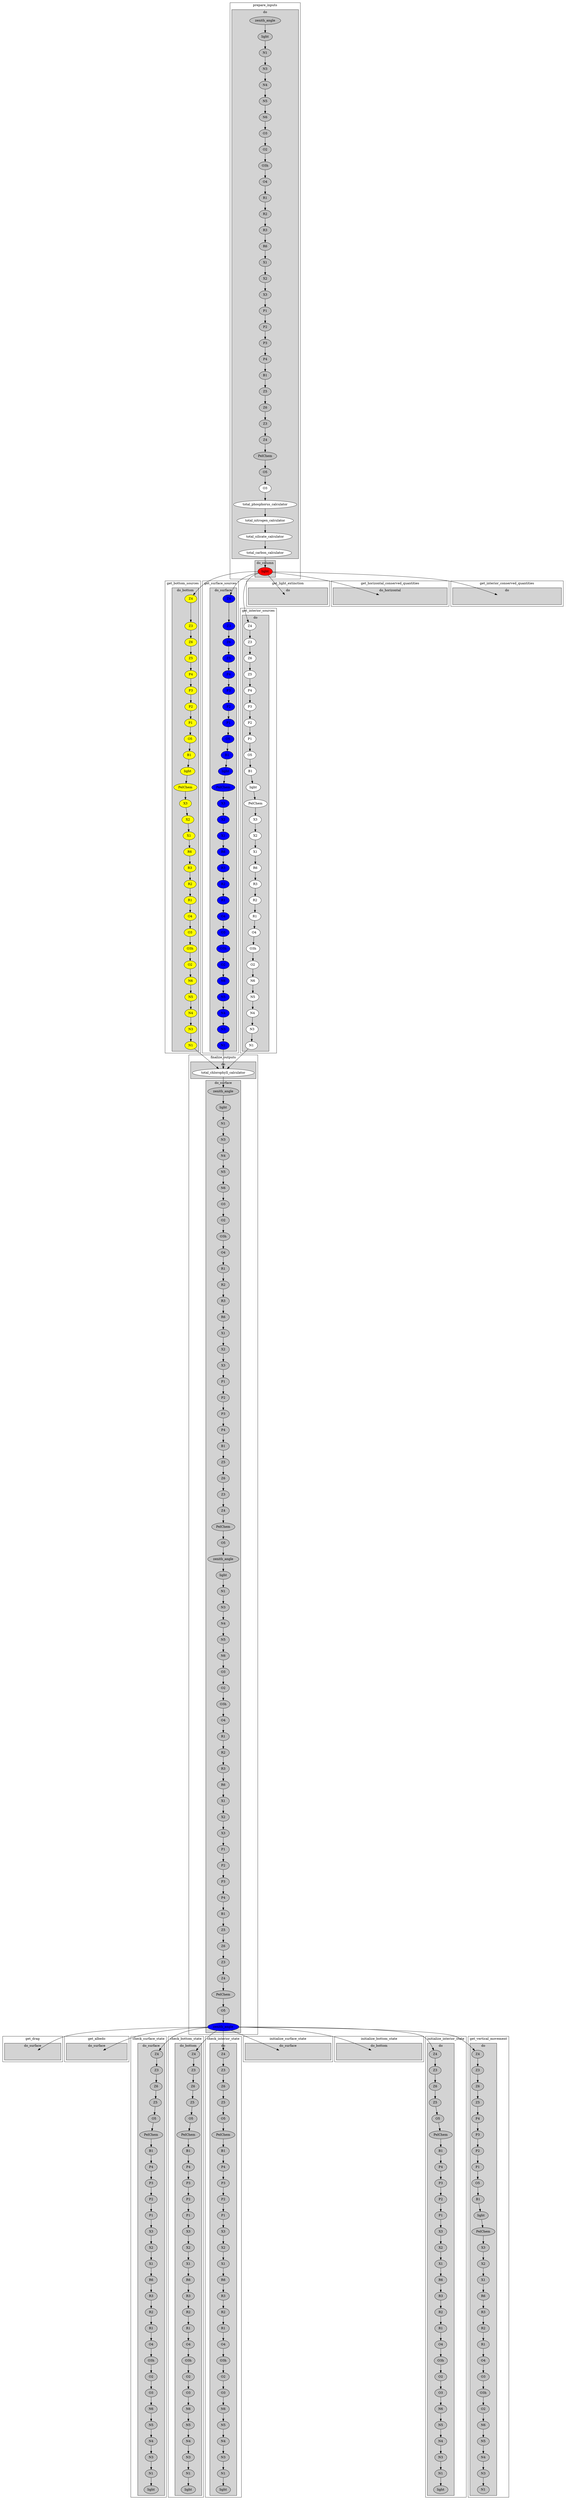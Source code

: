 digraph {
  subgraph "clusterprepare_inputs" {
    label="prepare_inputs";
  subgraph "clusterprepare_inputs:1" {
    label="do";style=filled;
    node [color=black,style=filled];
    "/zenith_angle:get_light_extinction" [label="zenith_angle",fillcolor=grey];
    "/light:get_light_extinction" [label="light",fillcolor=grey];
    "/N1:get_light_extinction" [label="N1",fillcolor=grey];
    "/N3:get_light_extinction" [label="N3",fillcolor=grey];
    "/N4:get_light_extinction" [label="N4",fillcolor=grey];
    "/N5:get_light_extinction" [label="N5",fillcolor=grey];
    "/N6:get_light_extinction" [label="N6",fillcolor=grey];
    "/O3:get_light_extinction" [label="O3",fillcolor=grey];
    "/O2:get_light_extinction" [label="O2",fillcolor=grey];
    "/O3h:get_light_extinction" [label="O3h",fillcolor=grey];
    "/O4:get_light_extinction" [label="O4",fillcolor=grey];
    "/R1:get_light_extinction" [label="R1",fillcolor=grey];
    "/R2:get_light_extinction" [label="R2",fillcolor=grey];
    "/R3:get_light_extinction" [label="R3",fillcolor=grey];
    "/R6:get_light_extinction" [label="R6",fillcolor=grey];
    "/X1:get_light_extinction" [label="X1",fillcolor=grey];
    "/X2:get_light_extinction" [label="X2",fillcolor=grey];
    "/X3:get_light_extinction" [label="X3",fillcolor=grey];
    "/P1:get_light_extinction" [label="P1",fillcolor=grey];
    "/P2:get_light_extinction" [label="P2",fillcolor=grey];
    "/P3:get_light_extinction" [label="P3",fillcolor=grey];
    "/P4:get_light_extinction" [label="P4",fillcolor=grey];
    "/B1:get_light_extinction" [label="B1",fillcolor=grey];
    "/Z5:get_light_extinction" [label="Z5",fillcolor=grey];
    "/Z6:get_light_extinction" [label="Z6",fillcolor=grey];
    "/Z3:get_light_extinction" [label="Z3",fillcolor=grey];
    "/Z4:get_light_extinction" [label="Z4",fillcolor=grey];
    "/PelChem:get_light_extinction" [label="PelChem",fillcolor=grey];
    "/O5:get_light_extinction" [label="O5",fillcolor=grey];
    "/O3:do" [label="O3",fillcolor=white];
    "/total_phosphorus_calculator:do" [label="total_phosphorus_calculator",fillcolor=white];
    "/total_nitrogen_calculator:do" [label="total_nitrogen_calculator",fillcolor=white];
    "/total_silicate_calculator:do" [label="total_silicate_calculator",fillcolor=white];
    "/total_carbon_calculator:do" [label="total_carbon_calculator",fillcolor=white];
    "/zenith_angle:get_light_extinction" -> "/light:get_light_extinction";
    "/light:get_light_extinction" -> "/N1:get_light_extinction";
    "/N1:get_light_extinction" -> "/N3:get_light_extinction";
    "/N3:get_light_extinction" -> "/N4:get_light_extinction";
    "/N4:get_light_extinction" -> "/N5:get_light_extinction";
    "/N5:get_light_extinction" -> "/N6:get_light_extinction";
    "/N6:get_light_extinction" -> "/O3:get_light_extinction";
    "/O3:get_light_extinction" -> "/O2:get_light_extinction";
    "/O2:get_light_extinction" -> "/O3h:get_light_extinction";
    "/O3h:get_light_extinction" -> "/O4:get_light_extinction";
    "/O4:get_light_extinction" -> "/R1:get_light_extinction";
    "/R1:get_light_extinction" -> "/R2:get_light_extinction";
    "/R2:get_light_extinction" -> "/R3:get_light_extinction";
    "/R3:get_light_extinction" -> "/R6:get_light_extinction";
    "/R6:get_light_extinction" -> "/X1:get_light_extinction";
    "/X1:get_light_extinction" -> "/X2:get_light_extinction";
    "/X2:get_light_extinction" -> "/X3:get_light_extinction";
    "/X3:get_light_extinction" -> "/P1:get_light_extinction";
    "/P1:get_light_extinction" -> "/P2:get_light_extinction";
    "/P2:get_light_extinction" -> "/P3:get_light_extinction";
    "/P3:get_light_extinction" -> "/P4:get_light_extinction";
    "/P4:get_light_extinction" -> "/B1:get_light_extinction";
    "/B1:get_light_extinction" -> "/Z5:get_light_extinction";
    "/Z5:get_light_extinction" -> "/Z6:get_light_extinction";
    "/Z6:get_light_extinction" -> "/Z3:get_light_extinction";
    "/Z3:get_light_extinction" -> "/Z4:get_light_extinction";
    "/Z4:get_light_extinction" -> "/PelChem:get_light_extinction";
    "/PelChem:get_light_extinction" -> "/O5:get_light_extinction";
    "/O5:get_light_extinction" -> "/O3:do";
    "/O3:do" -> "/total_phosphorus_calculator:do";
    "/total_phosphorus_calculator:do" -> "/total_nitrogen_calculator:do";
    "/total_nitrogen_calculator:do" -> "/total_silicate_calculator:do";
    "/total_silicate_calculator:do" -> "/total_carbon_calculator:do";
  }
  subgraph "clusterprepare_inputs:2" {
    label="do_column";style=filled;
    node [color=black,style=filled];
    "/light:do_column" [label="light",fillcolor=red];
  }
    "/total_carbon_calculator:do" -> "/light:do_column";
  }
  subgraph "clusterget_bottom_sources" {
    label="get_bottom_sources";
  subgraph "clusterget_bottom_sources:1" {
    label="do_bottom";style=filled;
    node [color=black,style=filled];
    "/Z4:do_bottom" [label="Z4",fillcolor=yellow];
    "/Z3:do_bottom" [label="Z3",fillcolor=yellow];
    "/Z6:do_bottom" [label="Z6",fillcolor=yellow];
    "/Z5:do_bottom" [label="Z5",fillcolor=yellow];
    "/P4:do_bottom" [label="P4",fillcolor=yellow];
    "/P3:do_bottom" [label="P3",fillcolor=yellow];
    "/P2:do_bottom" [label="P2",fillcolor=yellow];
    "/P1:do_bottom" [label="P1",fillcolor=yellow];
    "/O5:do_bottom" [label="O5",fillcolor=yellow];
    "/B1:do_bottom" [label="B1",fillcolor=yellow];
    "/light:do_bottom" [label="light",fillcolor=yellow];
    "/PelChem:do_bottom" [label="PelChem",fillcolor=yellow];
    "/X3:do_bottom" [label="X3",fillcolor=yellow];
    "/X2:do_bottom" [label="X2",fillcolor=yellow];
    "/X1:do_bottom" [label="X1",fillcolor=yellow];
    "/R6:do_bottom" [label="R6",fillcolor=yellow];
    "/R3:do_bottom" [label="R3",fillcolor=yellow];
    "/R2:do_bottom" [label="R2",fillcolor=yellow];
    "/R1:do_bottom" [label="R1",fillcolor=yellow];
    "/O4:do_bottom" [label="O4",fillcolor=yellow];
    "/O3:do_bottom" [label="O3",fillcolor=yellow];
    "/O3h:do_bottom" [label="O3h",fillcolor=yellow];
    "/O2:do_bottom" [label="O2",fillcolor=yellow];
    "/N6:do_bottom" [label="N6",fillcolor=yellow];
    "/N5:do_bottom" [label="N5",fillcolor=yellow];
    "/N4:do_bottom" [label="N4",fillcolor=yellow];
    "/N3:do_bottom" [label="N3",fillcolor=yellow];
    "/N1:do_bottom" [label="N1",fillcolor=yellow];
    "/Z4:do_bottom" -> "/Z3:do_bottom";
    "/Z3:do_bottom" -> "/Z6:do_bottom";
    "/Z6:do_bottom" -> "/Z5:do_bottom";
    "/Z5:do_bottom" -> "/P4:do_bottom";
    "/P4:do_bottom" -> "/P3:do_bottom";
    "/P3:do_bottom" -> "/P2:do_bottom";
    "/P2:do_bottom" -> "/P1:do_bottom";
    "/P1:do_bottom" -> "/O5:do_bottom";
    "/O5:do_bottom" -> "/B1:do_bottom";
    "/B1:do_bottom" -> "/light:do_bottom";
    "/light:do_bottom" -> "/PelChem:do_bottom";
    "/PelChem:do_bottom" -> "/X3:do_bottom";
    "/X3:do_bottom" -> "/X2:do_bottom";
    "/X2:do_bottom" -> "/X1:do_bottom";
    "/X1:do_bottom" -> "/R6:do_bottom";
    "/R6:do_bottom" -> "/R3:do_bottom";
    "/R3:do_bottom" -> "/R2:do_bottom";
    "/R2:do_bottom" -> "/R1:do_bottom";
    "/R1:do_bottom" -> "/O4:do_bottom";
    "/O4:do_bottom" -> "/O3:do_bottom";
    "/O3:do_bottom" -> "/O3h:do_bottom";
    "/O3h:do_bottom" -> "/O2:do_bottom";
    "/O2:do_bottom" -> "/N6:do_bottom";
    "/N6:do_bottom" -> "/N5:do_bottom";
    "/N5:do_bottom" -> "/N4:do_bottom";
    "/N4:do_bottom" -> "/N3:do_bottom";
    "/N3:do_bottom" -> "/N1:do_bottom";
  }
  }
    "/light:do_column" -> "/Z4:do_bottom";
  subgraph "clusterget_surface_sources" {
    label="get_surface_sources";
  subgraph "clusterget_surface_sources:1" {
    label="do_surface";style=filled;
    node [color=black,style=filled];
    "/Z4:do_surface" [label="Z4",fillcolor=blue];
    "/Z3:do_surface" [label="Z3",fillcolor=blue];
    "/Z6:do_surface" [label="Z6",fillcolor=blue];
    "/Z5:do_surface" [label="Z5",fillcolor=blue];
    "/P4:do_surface" [label="P4",fillcolor=blue];
    "/P3:do_surface" [label="P3",fillcolor=blue];
    "/P2:do_surface" [label="P2",fillcolor=blue];
    "/P1:do_surface" [label="P1",fillcolor=blue];
    "/O5:do_surface" [label="O5",fillcolor=blue];
    "/B1:do_surface" [label="B1",fillcolor=blue];
    "/light:do_surface" [label="light",fillcolor=blue];
    "/PelChem:do_surface" [label="PelChem",fillcolor=blue];
    "/X3:do_surface" [label="X3",fillcolor=blue];
    "/X2:do_surface" [label="X2",fillcolor=blue];
    "/X1:do_surface" [label="X1",fillcolor=blue];
    "/R6:do_surface" [label="R6",fillcolor=blue];
    "/R3:do_surface" [label="R3",fillcolor=blue];
    "/R2:do_surface" [label="R2",fillcolor=blue];
    "/R1:do_surface" [label="R1",fillcolor=blue];
    "/O4:do_surface" [label="O4",fillcolor=blue];
    "/O3:do_surface" [label="O3",fillcolor=blue];
    "/O3h:do_surface" [label="O3h",fillcolor=blue];
    "/O2:do_surface" [label="O2",fillcolor=blue];
    "/N6:do_surface" [label="N6",fillcolor=blue];
    "/N5:do_surface" [label="N5",fillcolor=blue];
    "/N4:do_surface" [label="N4",fillcolor=blue];
    "/N3:do_surface" [label="N3",fillcolor=blue];
    "/N1:do_surface" [label="N1",fillcolor=blue];
    "/Z4:do_surface" -> "/Z3:do_surface";
    "/Z3:do_surface" -> "/Z6:do_surface";
    "/Z6:do_surface" -> "/Z5:do_surface";
    "/Z5:do_surface" -> "/P4:do_surface";
    "/P4:do_surface" -> "/P3:do_surface";
    "/P3:do_surface" -> "/P2:do_surface";
    "/P2:do_surface" -> "/P1:do_surface";
    "/P1:do_surface" -> "/O5:do_surface";
    "/O5:do_surface" -> "/B1:do_surface";
    "/B1:do_surface" -> "/light:do_surface";
    "/light:do_surface" -> "/PelChem:do_surface";
    "/PelChem:do_surface" -> "/X3:do_surface";
    "/X3:do_surface" -> "/X2:do_surface";
    "/X2:do_surface" -> "/X1:do_surface";
    "/X1:do_surface" -> "/R6:do_surface";
    "/R6:do_surface" -> "/R3:do_surface";
    "/R3:do_surface" -> "/R2:do_surface";
    "/R2:do_surface" -> "/R1:do_surface";
    "/R1:do_surface" -> "/O4:do_surface";
    "/O4:do_surface" -> "/O3:do_surface";
    "/O3:do_surface" -> "/O3h:do_surface";
    "/O3h:do_surface" -> "/O2:do_surface";
    "/O2:do_surface" -> "/N6:do_surface";
    "/N6:do_surface" -> "/N5:do_surface";
    "/N5:do_surface" -> "/N4:do_surface";
    "/N4:do_surface" -> "/N3:do_surface";
    "/N3:do_surface" -> "/N1:do_surface";
  }
  }
    "/light:do_column" -> "/Z4:do_surface";
  subgraph "clusterget_interior_sources" {
    label="get_interior_sources";
  subgraph "clusterget_interior_sources:1" {
    label="do";style=filled;
    node [color=black,style=filled];
    "/Z4:do" [label="Z4",fillcolor=white];
    "/Z3:do" [label="Z3",fillcolor=white];
    "/Z6:do" [label="Z6",fillcolor=white];
    "/Z5:do" [label="Z5",fillcolor=white];
    "/P4:do" [label="P4",fillcolor=white];
    "/P3:do" [label="P3",fillcolor=white];
    "/P2:do" [label="P2",fillcolor=white];
    "/P1:do" [label="P1",fillcolor=white];
    "/O5:do" [label="O5",fillcolor=white];
    "/B1:do" [label="B1",fillcolor=white];
    "/light:do" [label="light",fillcolor=white];
    "/PelChem:do" [label="PelChem",fillcolor=white];
    "/X3:do" [label="X3",fillcolor=white];
    "/X2:do" [label="X2",fillcolor=white];
    "/X1:do" [label="X1",fillcolor=white];
    "/R6:do" [label="R6",fillcolor=white];
    "/R3:do" [label="R3",fillcolor=white];
    "/R2:do" [label="R2",fillcolor=white];
    "/R1:do" [label="R1",fillcolor=white];
    "/O4:do" [label="O4",fillcolor=white];
    "/O3h:do" [label="O3h",fillcolor=white];
    "/O2:do" [label="O2",fillcolor=white];
    "/N6:do" [label="N6",fillcolor=white];
    "/N5:do" [label="N5",fillcolor=white];
    "/N4:do" [label="N4",fillcolor=white];
    "/N3:do" [label="N3",fillcolor=white];
    "/N1:do" [label="N1",fillcolor=white];
    "/Z4:do" -> "/Z3:do";
    "/Z3:do" -> "/Z6:do";
    "/Z6:do" -> "/Z5:do";
    "/Z5:do" -> "/P4:do";
    "/P4:do" -> "/P3:do";
    "/P3:do" -> "/P2:do";
    "/P2:do" -> "/P1:do";
    "/P1:do" -> "/O5:do";
    "/O5:do" -> "/B1:do";
    "/B1:do" -> "/light:do";
    "/light:do" -> "/PelChem:do";
    "/PelChem:do" -> "/X3:do";
    "/X3:do" -> "/X2:do";
    "/X2:do" -> "/X1:do";
    "/X1:do" -> "/R6:do";
    "/R6:do" -> "/R3:do";
    "/R3:do" -> "/R2:do";
    "/R2:do" -> "/R1:do";
    "/R1:do" -> "/O4:do";
    "/O4:do" -> "/O3h:do";
    "/O3h:do" -> "/O2:do";
    "/O2:do" -> "/N6:do";
    "/N6:do" -> "/N5:do";
    "/N5:do" -> "/N4:do";
    "/N4:do" -> "/N3:do";
    "/N3:do" -> "/N1:do";
  }
  }
    "/light:do_column" -> "/Z4:do";
  subgraph "clusterfinalize_outputs" {
    label="finalize_outputs";
  subgraph "clusterfinalize_outputs:1" {
    label="do";style=filled;
    node [color=black,style=filled];
    "/total_chlorophyll_calculator:do" [label="total_chlorophyll_calculator",fillcolor=white];
  }
  subgraph "clusterfinalize_outputs:2" {
    label="do_surface";style=filled;
    node [color=black,style=filled];
    "/zenith_angle:get_drag" [label="zenith_angle",fillcolor=grey];
    "/light:get_drag" [label="light",fillcolor=grey];
    "/N1:get_drag" [label="N1",fillcolor=grey];
    "/N3:get_drag" [label="N3",fillcolor=grey];
    "/N4:get_drag" [label="N4",fillcolor=grey];
    "/N5:get_drag" [label="N5",fillcolor=grey];
    "/N6:get_drag" [label="N6",fillcolor=grey];
    "/O3:get_drag" [label="O3",fillcolor=grey];
    "/O2:get_drag" [label="O2",fillcolor=grey];
    "/O3h:get_drag" [label="O3h",fillcolor=grey];
    "/O4:get_drag" [label="O4",fillcolor=grey];
    "/R1:get_drag" [label="R1",fillcolor=grey];
    "/R2:get_drag" [label="R2",fillcolor=grey];
    "/R3:get_drag" [label="R3",fillcolor=grey];
    "/R6:get_drag" [label="R6",fillcolor=grey];
    "/X1:get_drag" [label="X1",fillcolor=grey];
    "/X2:get_drag" [label="X2",fillcolor=grey];
    "/X3:get_drag" [label="X3",fillcolor=grey];
    "/P1:get_drag" [label="P1",fillcolor=grey];
    "/P2:get_drag" [label="P2",fillcolor=grey];
    "/P3:get_drag" [label="P3",fillcolor=grey];
    "/P4:get_drag" [label="P4",fillcolor=grey];
    "/B1:get_drag" [label="B1",fillcolor=grey];
    "/Z5:get_drag" [label="Z5",fillcolor=grey];
    "/Z6:get_drag" [label="Z6",fillcolor=grey];
    "/Z3:get_drag" [label="Z3",fillcolor=grey];
    "/Z4:get_drag" [label="Z4",fillcolor=grey];
    "/PelChem:get_drag" [label="PelChem",fillcolor=grey];
    "/O5:get_drag" [label="O5",fillcolor=grey];
    "/zenith_angle:get_albedo" [label="zenith_angle",fillcolor=grey];
    "/light:get_albedo" [label="light",fillcolor=grey];
    "/N1:get_albedo" [label="N1",fillcolor=grey];
    "/N3:get_albedo" [label="N3",fillcolor=grey];
    "/N4:get_albedo" [label="N4",fillcolor=grey];
    "/N5:get_albedo" [label="N5",fillcolor=grey];
    "/N6:get_albedo" [label="N6",fillcolor=grey];
    "/O3:get_albedo" [label="O3",fillcolor=grey];
    "/O2:get_albedo" [label="O2",fillcolor=grey];
    "/O3h:get_albedo" [label="O3h",fillcolor=grey];
    "/O4:get_albedo" [label="O4",fillcolor=grey];
    "/R1:get_albedo" [label="R1",fillcolor=grey];
    "/R2:get_albedo" [label="R2",fillcolor=grey];
    "/R3:get_albedo" [label="R3",fillcolor=grey];
    "/R6:get_albedo" [label="R6",fillcolor=grey];
    "/X1:get_albedo" [label="X1",fillcolor=grey];
    "/X2:get_albedo" [label="X2",fillcolor=grey];
    "/X3:get_albedo" [label="X3",fillcolor=grey];
    "/P1:get_albedo" [label="P1",fillcolor=grey];
    "/P2:get_albedo" [label="P2",fillcolor=grey];
    "/P3:get_albedo" [label="P3",fillcolor=grey];
    "/P4:get_albedo" [label="P4",fillcolor=grey];
    "/B1:get_albedo" [label="B1",fillcolor=grey];
    "/Z5:get_albedo" [label="Z5",fillcolor=grey];
    "/Z6:get_albedo" [label="Z6",fillcolor=grey];
    "/Z3:get_albedo" [label="Z3",fillcolor=grey];
    "/Z4:get_albedo" [label="Z4",fillcolor=grey];
    "/PelChem:get_albedo" [label="PelChem",fillcolor=grey];
    "/O5:get_albedo" [label="O5",fillcolor=grey];
    "/zenith_angle:do_surface" [label="zenith_angle",fillcolor=blue];
    "/zenith_angle:get_drag" -> "/light:get_drag";
    "/light:get_drag" -> "/N1:get_drag";
    "/N1:get_drag" -> "/N3:get_drag";
    "/N3:get_drag" -> "/N4:get_drag";
    "/N4:get_drag" -> "/N5:get_drag";
    "/N5:get_drag" -> "/N6:get_drag";
    "/N6:get_drag" -> "/O3:get_drag";
    "/O3:get_drag" -> "/O2:get_drag";
    "/O2:get_drag" -> "/O3h:get_drag";
    "/O3h:get_drag" -> "/O4:get_drag";
    "/O4:get_drag" -> "/R1:get_drag";
    "/R1:get_drag" -> "/R2:get_drag";
    "/R2:get_drag" -> "/R3:get_drag";
    "/R3:get_drag" -> "/R6:get_drag";
    "/R6:get_drag" -> "/X1:get_drag";
    "/X1:get_drag" -> "/X2:get_drag";
    "/X2:get_drag" -> "/X3:get_drag";
    "/X3:get_drag" -> "/P1:get_drag";
    "/P1:get_drag" -> "/P2:get_drag";
    "/P2:get_drag" -> "/P3:get_drag";
    "/P3:get_drag" -> "/P4:get_drag";
    "/P4:get_drag" -> "/B1:get_drag";
    "/B1:get_drag" -> "/Z5:get_drag";
    "/Z5:get_drag" -> "/Z6:get_drag";
    "/Z6:get_drag" -> "/Z3:get_drag";
    "/Z3:get_drag" -> "/Z4:get_drag";
    "/Z4:get_drag" -> "/PelChem:get_drag";
    "/PelChem:get_drag" -> "/O5:get_drag";
    "/O5:get_drag" -> "/zenith_angle:get_albedo";
    "/zenith_angle:get_albedo" -> "/light:get_albedo";
    "/light:get_albedo" -> "/N1:get_albedo";
    "/N1:get_albedo" -> "/N3:get_albedo";
    "/N3:get_albedo" -> "/N4:get_albedo";
    "/N4:get_albedo" -> "/N5:get_albedo";
    "/N5:get_albedo" -> "/N6:get_albedo";
    "/N6:get_albedo" -> "/O3:get_albedo";
    "/O3:get_albedo" -> "/O2:get_albedo";
    "/O2:get_albedo" -> "/O3h:get_albedo";
    "/O3h:get_albedo" -> "/O4:get_albedo";
    "/O4:get_albedo" -> "/R1:get_albedo";
    "/R1:get_albedo" -> "/R2:get_albedo";
    "/R2:get_albedo" -> "/R3:get_albedo";
    "/R3:get_albedo" -> "/R6:get_albedo";
    "/R6:get_albedo" -> "/X1:get_albedo";
    "/X1:get_albedo" -> "/X2:get_albedo";
    "/X2:get_albedo" -> "/X3:get_albedo";
    "/X3:get_albedo" -> "/P1:get_albedo";
    "/P1:get_albedo" -> "/P2:get_albedo";
    "/P2:get_albedo" -> "/P3:get_albedo";
    "/P3:get_albedo" -> "/P4:get_albedo";
    "/P4:get_albedo" -> "/B1:get_albedo";
    "/B1:get_albedo" -> "/Z5:get_albedo";
    "/Z5:get_albedo" -> "/Z6:get_albedo";
    "/Z6:get_albedo" -> "/Z3:get_albedo";
    "/Z3:get_albedo" -> "/Z4:get_albedo";
    "/Z4:get_albedo" -> "/PelChem:get_albedo";
    "/PelChem:get_albedo" -> "/O5:get_albedo";
    "/O5:get_albedo" -> "/zenith_angle:do_surface";
  }
    "/total_chlorophyll_calculator:do" -> "/zenith_angle:get_drag";
  }
    "/N1:do_bottom" -> "/total_chlorophyll_calculator:do";
    "/N1:do_surface" -> "/total_chlorophyll_calculator:do";
    "/N1:do" -> "/total_chlorophyll_calculator:do";
  subgraph "clusterget_drag" {
    label="get_drag";
  subgraph "clusterget_drag:1" {
    label="do_surface";style=filled;
    node [color=black,style=filled];
    "get_drag:1       :dummy" [style=invis];
  }
  }
    "/zenith_angle:do_surface" -> "get_drag:1       :dummy";
  subgraph "clusterget_albedo" {
    label="get_albedo";
  subgraph "clusterget_albedo:1" {
    label="do_surface";style=filled;
    node [color=black,style=filled];
    "get_albedo:1       :dummy" [style=invis];
  }
  }
    "/zenith_angle:do_surface" -> "get_albedo:1       :dummy";
  subgraph "clusterget_light_extinction" {
    label="get_light_extinction";
  subgraph "clusterget_light_extinction:1" {
    label="do";style=filled;
    node [color=black,style=filled];
    "get_light_extinction:1       :dummy" [style=invis];
  }
  }
    "/light:do_column" -> "get_light_extinction:1       :dummy";
  subgraph "clustercheck_surface_state" {
    label="check_surface_state";
  subgraph "clustercheck_surface_state:1" {
    label="do_surface";style=filled;
    node [color=black,style=filled];
    "/Z4:check_surface_state" [label="Z4",fillcolor=grey];
    "/Z3:check_surface_state" [label="Z3",fillcolor=grey];
    "/Z6:check_surface_state" [label="Z6",fillcolor=grey];
    "/Z5:check_surface_state" [label="Z5",fillcolor=grey];
    "/O5:check_surface_state" [label="O5",fillcolor=grey];
    "/PelChem:check_surface_state" [label="PelChem",fillcolor=grey];
    "/B1:check_surface_state" [label="B1",fillcolor=grey];
    "/P4:check_surface_state" [label="P4",fillcolor=grey];
    "/P3:check_surface_state" [label="P3",fillcolor=grey];
    "/P2:check_surface_state" [label="P2",fillcolor=grey];
    "/P1:check_surface_state" [label="P1",fillcolor=grey];
    "/X3:check_surface_state" [label="X3",fillcolor=grey];
    "/X2:check_surface_state" [label="X2",fillcolor=grey];
    "/X1:check_surface_state" [label="X1",fillcolor=grey];
    "/R6:check_surface_state" [label="R6",fillcolor=grey];
    "/R3:check_surface_state" [label="R3",fillcolor=grey];
    "/R2:check_surface_state" [label="R2",fillcolor=grey];
    "/R1:check_surface_state" [label="R1",fillcolor=grey];
    "/O4:check_surface_state" [label="O4",fillcolor=grey];
    "/O3h:check_surface_state" [label="O3h",fillcolor=grey];
    "/O2:check_surface_state" [label="O2",fillcolor=grey];
    "/O3:check_surface_state" [label="O3",fillcolor=grey];
    "/N6:check_surface_state" [label="N6",fillcolor=grey];
    "/N5:check_surface_state" [label="N5",fillcolor=grey];
    "/N4:check_surface_state" [label="N4",fillcolor=grey];
    "/N3:check_surface_state" [label="N3",fillcolor=grey];
    "/N1:check_surface_state" [label="N1",fillcolor=grey];
    "/light:check_surface_state" [label="light",fillcolor=grey];
    "/Z4:check_surface_state" -> "/Z3:check_surface_state";
    "/Z3:check_surface_state" -> "/Z6:check_surface_state";
    "/Z6:check_surface_state" -> "/Z5:check_surface_state";
    "/Z5:check_surface_state" -> "/O5:check_surface_state";
    "/O5:check_surface_state" -> "/PelChem:check_surface_state";
    "/PelChem:check_surface_state" -> "/B1:check_surface_state";
    "/B1:check_surface_state" -> "/P4:check_surface_state";
    "/P4:check_surface_state" -> "/P3:check_surface_state";
    "/P3:check_surface_state" -> "/P2:check_surface_state";
    "/P2:check_surface_state" -> "/P1:check_surface_state";
    "/P1:check_surface_state" -> "/X3:check_surface_state";
    "/X3:check_surface_state" -> "/X2:check_surface_state";
    "/X2:check_surface_state" -> "/X1:check_surface_state";
    "/X1:check_surface_state" -> "/R6:check_surface_state";
    "/R6:check_surface_state" -> "/R3:check_surface_state";
    "/R3:check_surface_state" -> "/R2:check_surface_state";
    "/R2:check_surface_state" -> "/R1:check_surface_state";
    "/R1:check_surface_state" -> "/O4:check_surface_state";
    "/O4:check_surface_state" -> "/O3h:check_surface_state";
    "/O3h:check_surface_state" -> "/O2:check_surface_state";
    "/O2:check_surface_state" -> "/O3:check_surface_state";
    "/O3:check_surface_state" -> "/N6:check_surface_state";
    "/N6:check_surface_state" -> "/N5:check_surface_state";
    "/N5:check_surface_state" -> "/N4:check_surface_state";
    "/N4:check_surface_state" -> "/N3:check_surface_state";
    "/N3:check_surface_state" -> "/N1:check_surface_state";
    "/N1:check_surface_state" -> "/light:check_surface_state";
  }
  }
    "/zenith_angle:do_surface" -> "/Z4:check_surface_state";
  subgraph "clustercheck_bottom_state" {
    label="check_bottom_state";
  subgraph "clustercheck_bottom_state:1" {
    label="do_bottom";style=filled;
    node [color=black,style=filled];
    "/Z4:check_bottom_state" [label="Z4",fillcolor=grey];
    "/Z3:check_bottom_state" [label="Z3",fillcolor=grey];
    "/Z6:check_bottom_state" [label="Z6",fillcolor=grey];
    "/Z5:check_bottom_state" [label="Z5",fillcolor=grey];
    "/O5:check_bottom_state" [label="O5",fillcolor=grey];
    "/PelChem:check_bottom_state" [label="PelChem",fillcolor=grey];
    "/B1:check_bottom_state" [label="B1",fillcolor=grey];
    "/P4:check_bottom_state" [label="P4",fillcolor=grey];
    "/P3:check_bottom_state" [label="P3",fillcolor=grey];
    "/P2:check_bottom_state" [label="P2",fillcolor=grey];
    "/P1:check_bottom_state" [label="P1",fillcolor=grey];
    "/X3:check_bottom_state" [label="X3",fillcolor=grey];
    "/X2:check_bottom_state" [label="X2",fillcolor=grey];
    "/X1:check_bottom_state" [label="X1",fillcolor=grey];
    "/R6:check_bottom_state" [label="R6",fillcolor=grey];
    "/R3:check_bottom_state" [label="R3",fillcolor=grey];
    "/R2:check_bottom_state" [label="R2",fillcolor=grey];
    "/R1:check_bottom_state" [label="R1",fillcolor=grey];
    "/O4:check_bottom_state" [label="O4",fillcolor=grey];
    "/O3h:check_bottom_state" [label="O3h",fillcolor=grey];
    "/O2:check_bottom_state" [label="O2",fillcolor=grey];
    "/O3:check_bottom_state" [label="O3",fillcolor=grey];
    "/N6:check_bottom_state" [label="N6",fillcolor=grey];
    "/N5:check_bottom_state" [label="N5",fillcolor=grey];
    "/N4:check_bottom_state" [label="N4",fillcolor=grey];
    "/N3:check_bottom_state" [label="N3",fillcolor=grey];
    "/N1:check_bottom_state" [label="N1",fillcolor=grey];
    "/light:check_bottom_state" [label="light",fillcolor=grey];
    "/Z4:check_bottom_state" -> "/Z3:check_bottom_state";
    "/Z3:check_bottom_state" -> "/Z6:check_bottom_state";
    "/Z6:check_bottom_state" -> "/Z5:check_bottom_state";
    "/Z5:check_bottom_state" -> "/O5:check_bottom_state";
    "/O5:check_bottom_state" -> "/PelChem:check_bottom_state";
    "/PelChem:check_bottom_state" -> "/B1:check_bottom_state";
    "/B1:check_bottom_state" -> "/P4:check_bottom_state";
    "/P4:check_bottom_state" -> "/P3:check_bottom_state";
    "/P3:check_bottom_state" -> "/P2:check_bottom_state";
    "/P2:check_bottom_state" -> "/P1:check_bottom_state";
    "/P1:check_bottom_state" -> "/X3:check_bottom_state";
    "/X3:check_bottom_state" -> "/X2:check_bottom_state";
    "/X2:check_bottom_state" -> "/X1:check_bottom_state";
    "/X1:check_bottom_state" -> "/R6:check_bottom_state";
    "/R6:check_bottom_state" -> "/R3:check_bottom_state";
    "/R3:check_bottom_state" -> "/R2:check_bottom_state";
    "/R2:check_bottom_state" -> "/R1:check_bottom_state";
    "/R1:check_bottom_state" -> "/O4:check_bottom_state";
    "/O4:check_bottom_state" -> "/O3h:check_bottom_state";
    "/O3h:check_bottom_state" -> "/O2:check_bottom_state";
    "/O2:check_bottom_state" -> "/O3:check_bottom_state";
    "/O3:check_bottom_state" -> "/N6:check_bottom_state";
    "/N6:check_bottom_state" -> "/N5:check_bottom_state";
    "/N5:check_bottom_state" -> "/N4:check_bottom_state";
    "/N4:check_bottom_state" -> "/N3:check_bottom_state";
    "/N3:check_bottom_state" -> "/N1:check_bottom_state";
    "/N1:check_bottom_state" -> "/light:check_bottom_state";
  }
  }
    "/zenith_angle:do_surface" -> "/Z4:check_bottom_state";
  subgraph "clustercheck_interior_state" {
    label="check_interior_state";
  subgraph "clustercheck_interior_state:1" {
    label="do";style=filled;
    node [color=black,style=filled];
    "/Z4:check_state" [label="Z4",fillcolor=grey];
    "/Z3:check_state" [label="Z3",fillcolor=grey];
    "/Z6:check_state" [label="Z6",fillcolor=grey];
    "/Z5:check_state" [label="Z5",fillcolor=grey];
    "/O5:check_state" [label="O5",fillcolor=grey];
    "/PelChem:check_state" [label="PelChem",fillcolor=grey];
    "/B1:check_state" [label="B1",fillcolor=grey];
    "/P4:check_state" [label="P4",fillcolor=grey];
    "/P3:check_state" [label="P3",fillcolor=grey];
    "/P2:check_state" [label="P2",fillcolor=grey];
    "/P1:check_state" [label="P1",fillcolor=grey];
    "/X3:check_state" [label="X3",fillcolor=grey];
    "/X2:check_state" [label="X2",fillcolor=grey];
    "/X1:check_state" [label="X1",fillcolor=grey];
    "/R6:check_state" [label="R6",fillcolor=grey];
    "/R3:check_state" [label="R3",fillcolor=grey];
    "/R2:check_state" [label="R2",fillcolor=grey];
    "/R1:check_state" [label="R1",fillcolor=grey];
    "/O4:check_state" [label="O4",fillcolor=grey];
    "/O3h:check_state" [label="O3h",fillcolor=grey];
    "/O2:check_state" [label="O2",fillcolor=grey];
    "/O3:check_state" [label="O3",fillcolor=grey];
    "/N6:check_state" [label="N6",fillcolor=grey];
    "/N5:check_state" [label="N5",fillcolor=grey];
    "/N4:check_state" [label="N4",fillcolor=grey];
    "/N3:check_state" [label="N3",fillcolor=grey];
    "/N1:check_state" [label="N1",fillcolor=grey];
    "/light:check_state" [label="light",fillcolor=grey];
    "/Z4:check_state" -> "/Z3:check_state";
    "/Z3:check_state" -> "/Z6:check_state";
    "/Z6:check_state" -> "/Z5:check_state";
    "/Z5:check_state" -> "/O5:check_state";
    "/O5:check_state" -> "/PelChem:check_state";
    "/PelChem:check_state" -> "/B1:check_state";
    "/B1:check_state" -> "/P4:check_state";
    "/P4:check_state" -> "/P3:check_state";
    "/P3:check_state" -> "/P2:check_state";
    "/P2:check_state" -> "/P1:check_state";
    "/P1:check_state" -> "/X3:check_state";
    "/X3:check_state" -> "/X2:check_state";
    "/X2:check_state" -> "/X1:check_state";
    "/X1:check_state" -> "/R6:check_state";
    "/R6:check_state" -> "/R3:check_state";
    "/R3:check_state" -> "/R2:check_state";
    "/R2:check_state" -> "/R1:check_state";
    "/R1:check_state" -> "/O4:check_state";
    "/O4:check_state" -> "/O3h:check_state";
    "/O3h:check_state" -> "/O2:check_state";
    "/O2:check_state" -> "/O3:check_state";
    "/O3:check_state" -> "/N6:check_state";
    "/N6:check_state" -> "/N5:check_state";
    "/N5:check_state" -> "/N4:check_state";
    "/N4:check_state" -> "/N3:check_state";
    "/N3:check_state" -> "/N1:check_state";
    "/N1:check_state" -> "/light:check_state";
  }
  }
    "/zenith_angle:do_surface" -> "/Z4:check_state";
  subgraph "clusterinitialize_surface_state" {
    label="initialize_surface_state";
  subgraph "clusterinitialize_surface_state:1" {
    label="do_surface";style=filled;
    node [color=black,style=filled];
    "initialize_surface_state:1       :dummy" [style=invis];
  }
  }
    "/zenith_angle:do_surface" -> "initialize_surface_state:1       :dummy";
  subgraph "clusterinitialize_bottom_state" {
    label="initialize_bottom_state";
  subgraph "clusterinitialize_bottom_state:1" {
    label="do_bottom";style=filled;
    node [color=black,style=filled];
    "initialize_bottom_state:1       :dummy" [style=invis];
  }
  }
    "/zenith_angle:do_surface" -> "initialize_bottom_state:1       :dummy";
  subgraph "clusterinitialize_interior_state" {
    label="initialize_interior_state";
  subgraph "clusterinitialize_interior_state:1" {
    label="do";style=filled;
    node [color=black,style=filled];
    "/Z4:initialize_state" [label="Z4",fillcolor=grey];
    "/Z3:initialize_state" [label="Z3",fillcolor=grey];
    "/Z6:initialize_state" [label="Z6",fillcolor=grey];
    "/Z5:initialize_state" [label="Z5",fillcolor=grey];
    "/O5:initialize_state" [label="O5",fillcolor=grey];
    "/PelChem:initialize_state" [label="PelChem",fillcolor=grey];
    "/B1:initialize_state" [label="B1",fillcolor=grey];
    "/P4:initialize_state" [label="P4",fillcolor=grey];
    "/P3:initialize_state" [label="P3",fillcolor=grey];
    "/P2:initialize_state" [label="P2",fillcolor=grey];
    "/P1:initialize_state" [label="P1",fillcolor=grey];
    "/X3:initialize_state" [label="X3",fillcolor=grey];
    "/X2:initialize_state" [label="X2",fillcolor=grey];
    "/X1:initialize_state" [label="X1",fillcolor=grey];
    "/R6:initialize_state" [label="R6",fillcolor=grey];
    "/R3:initialize_state" [label="R3",fillcolor=grey];
    "/R2:initialize_state" [label="R2",fillcolor=grey];
    "/R1:initialize_state" [label="R1",fillcolor=grey];
    "/O4:initialize_state" [label="O4",fillcolor=grey];
    "/O3h:initialize_state" [label="O3h",fillcolor=grey];
    "/O2:initialize_state" [label="O2",fillcolor=grey];
    "/O3:initialize_state" [label="O3",fillcolor=grey];
    "/N6:initialize_state" [label="N6",fillcolor=grey];
    "/N5:initialize_state" [label="N5",fillcolor=grey];
    "/N4:initialize_state" [label="N4",fillcolor=grey];
    "/N3:initialize_state" [label="N3",fillcolor=grey];
    "/N1:initialize_state" [label="N1",fillcolor=grey];
    "/light:initialize_state" [label="light",fillcolor=grey];
    "/Z4:initialize_state" -> "/Z3:initialize_state";
    "/Z3:initialize_state" -> "/Z6:initialize_state";
    "/Z6:initialize_state" -> "/Z5:initialize_state";
    "/Z5:initialize_state" -> "/O5:initialize_state";
    "/O5:initialize_state" -> "/PelChem:initialize_state";
    "/PelChem:initialize_state" -> "/B1:initialize_state";
    "/B1:initialize_state" -> "/P4:initialize_state";
    "/P4:initialize_state" -> "/P3:initialize_state";
    "/P3:initialize_state" -> "/P2:initialize_state";
    "/P2:initialize_state" -> "/P1:initialize_state";
    "/P1:initialize_state" -> "/X3:initialize_state";
    "/X3:initialize_state" -> "/X2:initialize_state";
    "/X2:initialize_state" -> "/X1:initialize_state";
    "/X1:initialize_state" -> "/R6:initialize_state";
    "/R6:initialize_state" -> "/R3:initialize_state";
    "/R3:initialize_state" -> "/R2:initialize_state";
    "/R2:initialize_state" -> "/R1:initialize_state";
    "/R1:initialize_state" -> "/O4:initialize_state";
    "/O4:initialize_state" -> "/O3h:initialize_state";
    "/O3h:initialize_state" -> "/O2:initialize_state";
    "/O2:initialize_state" -> "/O3:initialize_state";
    "/O3:initialize_state" -> "/N6:initialize_state";
    "/N6:initialize_state" -> "/N5:initialize_state";
    "/N5:initialize_state" -> "/N4:initialize_state";
    "/N4:initialize_state" -> "/N3:initialize_state";
    "/N3:initialize_state" -> "/N1:initialize_state";
    "/N1:initialize_state" -> "/light:initialize_state";
  }
  }
    "/zenith_angle:do_surface" -> "/Z4:initialize_state";
  subgraph "clusterget_vertical_movement" {
    label="get_vertical_movement";
  subgraph "clusterget_vertical_movement:1" {
    label="do";style=filled;
    node [color=black,style=filled];
    "/Z4:get_vertical_movement" [label="Z4",fillcolor=grey];
    "/Z3:get_vertical_movement" [label="Z3",fillcolor=grey];
    "/Z6:get_vertical_movement" [label="Z6",fillcolor=grey];
    "/Z5:get_vertical_movement" [label="Z5",fillcolor=grey];
    "/P4:get_vertical_movement" [label="P4",fillcolor=grey];
    "/P3:get_vertical_movement" [label="P3",fillcolor=grey];
    "/P2:get_vertical_movement" [label="P2",fillcolor=grey];
    "/P1:get_vertical_movement" [label="P1",fillcolor=grey];
    "/O5:get_vertical_movement" [label="O5",fillcolor=grey];
    "/B1:get_vertical_movement" [label="B1",fillcolor=grey];
    "/light:get_vertical_movement" [label="light",fillcolor=grey];
    "/PelChem:get_vertical_movement" [label="PelChem",fillcolor=grey];
    "/X3:get_vertical_movement" [label="X3",fillcolor=grey];
    "/X2:get_vertical_movement" [label="X2",fillcolor=grey];
    "/X1:get_vertical_movement" [label="X1",fillcolor=grey];
    "/R6:get_vertical_movement" [label="R6",fillcolor=grey];
    "/R3:get_vertical_movement" [label="R3",fillcolor=grey];
    "/R2:get_vertical_movement" [label="R2",fillcolor=grey];
    "/R1:get_vertical_movement" [label="R1",fillcolor=grey];
    "/O4:get_vertical_movement" [label="O4",fillcolor=grey];
    "/O3:get_vertical_movement" [label="O3",fillcolor=grey];
    "/O3h:get_vertical_movement" [label="O3h",fillcolor=grey];
    "/O2:get_vertical_movement" [label="O2",fillcolor=grey];
    "/N6:get_vertical_movement" [label="N6",fillcolor=grey];
    "/N5:get_vertical_movement" [label="N5",fillcolor=grey];
    "/N4:get_vertical_movement" [label="N4",fillcolor=grey];
    "/N3:get_vertical_movement" [label="N3",fillcolor=grey];
    "/N1:get_vertical_movement" [label="N1",fillcolor=grey];
    "/Z4:get_vertical_movement" -> "/Z3:get_vertical_movement";
    "/Z3:get_vertical_movement" -> "/Z6:get_vertical_movement";
    "/Z6:get_vertical_movement" -> "/Z5:get_vertical_movement";
    "/Z5:get_vertical_movement" -> "/P4:get_vertical_movement";
    "/P4:get_vertical_movement" -> "/P3:get_vertical_movement";
    "/P3:get_vertical_movement" -> "/P2:get_vertical_movement";
    "/P2:get_vertical_movement" -> "/P1:get_vertical_movement";
    "/P1:get_vertical_movement" -> "/O5:get_vertical_movement";
    "/O5:get_vertical_movement" -> "/B1:get_vertical_movement";
    "/B1:get_vertical_movement" -> "/light:get_vertical_movement";
    "/light:get_vertical_movement" -> "/PelChem:get_vertical_movement";
    "/PelChem:get_vertical_movement" -> "/X3:get_vertical_movement";
    "/X3:get_vertical_movement" -> "/X2:get_vertical_movement";
    "/X2:get_vertical_movement" -> "/X1:get_vertical_movement";
    "/X1:get_vertical_movement" -> "/R6:get_vertical_movement";
    "/R6:get_vertical_movement" -> "/R3:get_vertical_movement";
    "/R3:get_vertical_movement" -> "/R2:get_vertical_movement";
    "/R2:get_vertical_movement" -> "/R1:get_vertical_movement";
    "/R1:get_vertical_movement" -> "/O4:get_vertical_movement";
    "/O4:get_vertical_movement" -> "/O3:get_vertical_movement";
    "/O3:get_vertical_movement" -> "/O3h:get_vertical_movement";
    "/O3h:get_vertical_movement" -> "/O2:get_vertical_movement";
    "/O2:get_vertical_movement" -> "/N6:get_vertical_movement";
    "/N6:get_vertical_movement" -> "/N5:get_vertical_movement";
    "/N5:get_vertical_movement" -> "/N4:get_vertical_movement";
    "/N4:get_vertical_movement" -> "/N3:get_vertical_movement";
    "/N3:get_vertical_movement" -> "/N1:get_vertical_movement";
  }
  }
    "/zenith_angle:do_surface" -> "/Z4:get_vertical_movement";
  subgraph "clusterget_horizontal_conserved_quantities" {
    label="get_horizontal_conserved_quantities";
  subgraph "clusterget_horizontal_conserved_quantities:1" {
    label="do_horizontal";style=filled;
    node [color=black,style=filled];
    "get_horizontal_conserved_quantities:1       :dummy" [style=invis];
  }
  }
    "/light:do_column" -> "get_horizontal_conserved_quantities:1       :dummy";
  subgraph "clusterget_interior_conserved_quantities" {
    label="get_interior_conserved_quantities";
  subgraph "clusterget_interior_conserved_quantities:1" {
    label="do";style=filled;
    node [color=black,style=filled];
    "get_interior_conserved_quantities:1       :dummy" [style=invis];
  }
  }
    "/light:do_column" -> "get_interior_conserved_quantities:1       :dummy";
}
